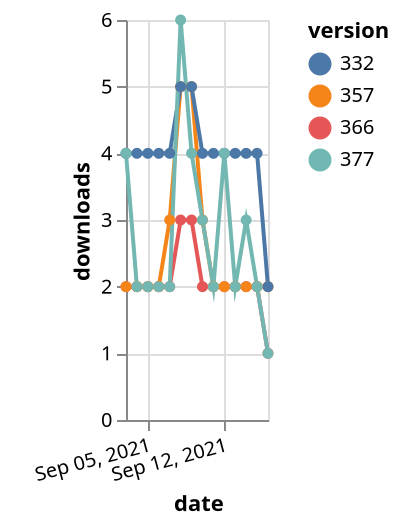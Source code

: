 {"$schema": "https://vega.github.io/schema/vega-lite/v5.json", "description": "A simple bar chart with embedded data.", "data": {"values": [{"date": "2021-09-03", "total": 2347, "delta": 2, "version": "366"}, {"date": "2021-09-04", "total": 2349, "delta": 2, "version": "366"}, {"date": "2021-09-05", "total": 2351, "delta": 2, "version": "366"}, {"date": "2021-09-06", "total": 2353, "delta": 2, "version": "366"}, {"date": "2021-09-07", "total": 2355, "delta": 2, "version": "366"}, {"date": "2021-09-08", "total": 2358, "delta": 3, "version": "366"}, {"date": "2021-09-09", "total": 2361, "delta": 3, "version": "366"}, {"date": "2021-09-10", "total": 2363, "delta": 2, "version": "366"}, {"date": "2021-09-11", "total": 2365, "delta": 2, "version": "366"}, {"date": "2021-09-12", "total": 2367, "delta": 2, "version": "366"}, {"date": "2021-09-13", "total": 2369, "delta": 2, "version": "366"}, {"date": "2021-09-14", "total": 2371, "delta": 2, "version": "366"}, {"date": "2021-09-15", "total": 2373, "delta": 2, "version": "366"}, {"date": "2021-09-16", "total": 2374, "delta": 1, "version": "366"}, {"date": "2021-09-03", "total": 2951, "delta": 2, "version": "357"}, {"date": "2021-09-04", "total": 2953, "delta": 2, "version": "357"}, {"date": "2021-09-05", "total": 2955, "delta": 2, "version": "357"}, {"date": "2021-09-06", "total": 2957, "delta": 2, "version": "357"}, {"date": "2021-09-07", "total": 2960, "delta": 3, "version": "357"}, {"date": "2021-09-08", "total": 2965, "delta": 5, "version": "357"}, {"date": "2021-09-09", "total": 2970, "delta": 5, "version": "357"}, {"date": "2021-09-10", "total": 2973, "delta": 3, "version": "357"}, {"date": "2021-09-11", "total": 2975, "delta": 2, "version": "357"}, {"date": "2021-09-12", "total": 2977, "delta": 2, "version": "357"}, {"date": "2021-09-13", "total": 2979, "delta": 2, "version": "357"}, {"date": "2021-09-14", "total": 2981, "delta": 2, "version": "357"}, {"date": "2021-09-15", "total": 2983, "delta": 2, "version": "357"}, {"date": "2021-09-16", "total": 2985, "delta": 2, "version": "357"}, {"date": "2021-09-03", "total": 5070, "delta": 4, "version": "332"}, {"date": "2021-09-04", "total": 5074, "delta": 4, "version": "332"}, {"date": "2021-09-05", "total": 5078, "delta": 4, "version": "332"}, {"date": "2021-09-06", "total": 5082, "delta": 4, "version": "332"}, {"date": "2021-09-07", "total": 5086, "delta": 4, "version": "332"}, {"date": "2021-09-08", "total": 5091, "delta": 5, "version": "332"}, {"date": "2021-09-09", "total": 5096, "delta": 5, "version": "332"}, {"date": "2021-09-10", "total": 5100, "delta": 4, "version": "332"}, {"date": "2021-09-11", "total": 5104, "delta": 4, "version": "332"}, {"date": "2021-09-12", "total": 5108, "delta": 4, "version": "332"}, {"date": "2021-09-13", "total": 5112, "delta": 4, "version": "332"}, {"date": "2021-09-14", "total": 5116, "delta": 4, "version": "332"}, {"date": "2021-09-15", "total": 5120, "delta": 4, "version": "332"}, {"date": "2021-09-16", "total": 5122, "delta": 2, "version": "332"}, {"date": "2021-09-03", "total": 2157, "delta": 4, "version": "377"}, {"date": "2021-09-04", "total": 2159, "delta": 2, "version": "377"}, {"date": "2021-09-05", "total": 2161, "delta": 2, "version": "377"}, {"date": "2021-09-06", "total": 2163, "delta": 2, "version": "377"}, {"date": "2021-09-07", "total": 2165, "delta": 2, "version": "377"}, {"date": "2021-09-08", "total": 2171, "delta": 6, "version": "377"}, {"date": "2021-09-09", "total": 2175, "delta": 4, "version": "377"}, {"date": "2021-09-10", "total": 2178, "delta": 3, "version": "377"}, {"date": "2021-09-11", "total": 2180, "delta": 2, "version": "377"}, {"date": "2021-09-12", "total": 2184, "delta": 4, "version": "377"}, {"date": "2021-09-13", "total": 2186, "delta": 2, "version": "377"}, {"date": "2021-09-14", "total": 2189, "delta": 3, "version": "377"}, {"date": "2021-09-15", "total": 2191, "delta": 2, "version": "377"}, {"date": "2021-09-16", "total": 2192, "delta": 1, "version": "377"}]}, "width": "container", "mark": {"type": "line", "point": {"filled": true}}, "encoding": {"x": {"field": "date", "type": "temporal", "timeUnit": "yearmonthdate", "title": "date", "axis": {"labelAngle": -15}}, "y": {"field": "delta", "type": "quantitative", "title": "downloads"}, "color": {"field": "version", "type": "nominal"}, "tooltip": {"field": "delta"}}}